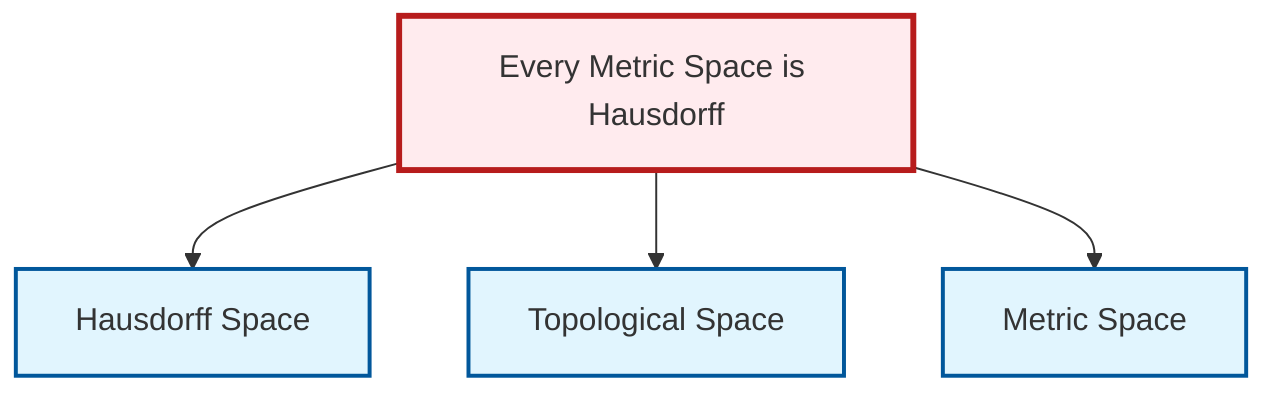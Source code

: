 graph TD
    classDef definition fill:#e1f5fe,stroke:#01579b,stroke-width:2px
    classDef theorem fill:#f3e5f5,stroke:#4a148c,stroke-width:2px
    classDef axiom fill:#fff3e0,stroke:#e65100,stroke-width:2px
    classDef example fill:#e8f5e9,stroke:#1b5e20,stroke-width:2px
    classDef current fill:#ffebee,stroke:#b71c1c,stroke-width:3px
    def-hausdorff["Hausdorff Space"]:::definition
    def-topological-space["Topological Space"]:::definition
    thm-metric-hausdorff["Every Metric Space is Hausdorff"]:::theorem
    def-metric-space["Metric Space"]:::definition
    thm-metric-hausdorff --> def-hausdorff
    thm-metric-hausdorff --> def-topological-space
    thm-metric-hausdorff --> def-metric-space
    class thm-metric-hausdorff current